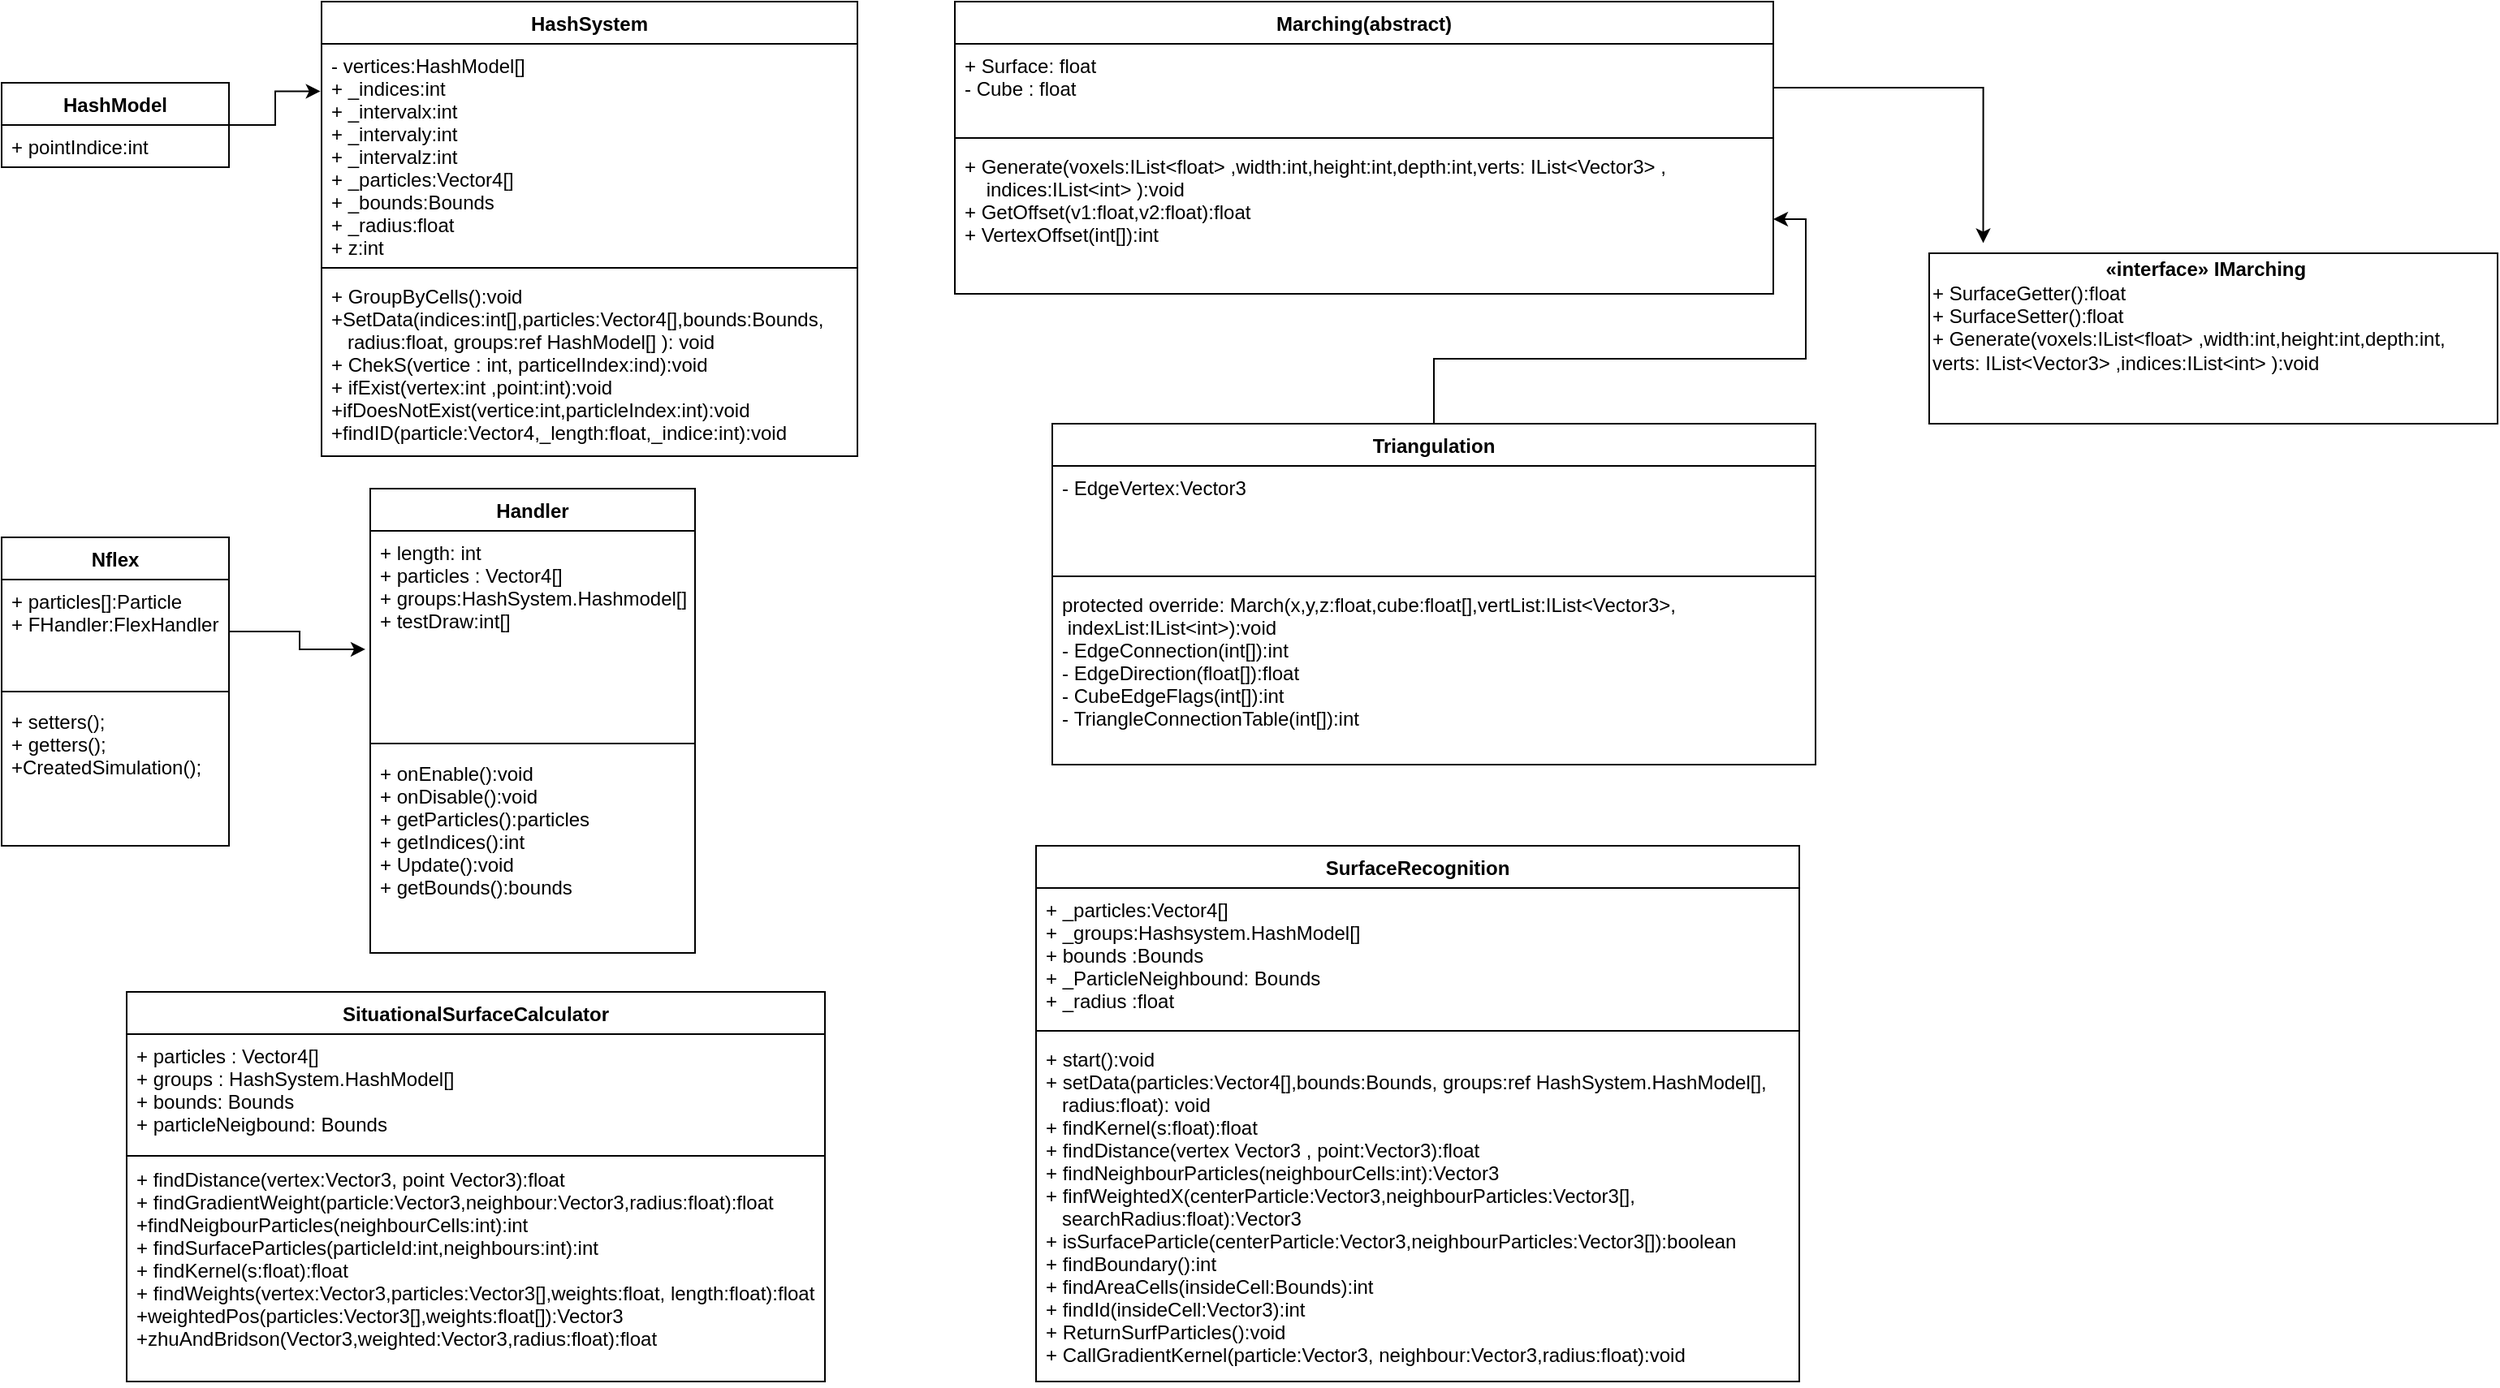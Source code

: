 <mxfile version="12.8.4" type="device"><diagram id="T9BTe3iw_ScUxKyrIGR0" name="Page-1"><mxGraphModel dx="2391" dy="1972" grid="1" gridSize="10" guides="1" tooltips="1" connect="1" arrows="1" fold="1" page="1" pageScale="1" pageWidth="827" pageHeight="1169" math="0" shadow="0"><root><mxCell id="0"/><mxCell id="1" parent="0"/><mxCell id="W9NH_TJ8iGBg9MddUKKB-5" value="HashSystem" style="swimlane;fontStyle=1;align=center;verticalAlign=top;childLayout=stackLayout;horizontal=1;startSize=26;horizontalStack=0;resizeParent=1;resizeParentMax=0;resizeLast=0;collapsible=1;marginBottom=0;" parent="1" vertex="1"><mxGeometry x="-550" y="-20" width="330" height="280" as="geometry"/></mxCell><mxCell id="W9NH_TJ8iGBg9MddUKKB-6" value="- vertices:HashModel[]&#xa;+ _indices:int&#xa;+ _intervalx:int&#xa;+ _intervaly:int&#xa;+ _intervalz:int&#xa;+ _particles:Vector4[]&#xa;+ _bounds:Bounds&#xa;+ _radius:float&#xa;+ z:int" style="text;strokeColor=none;fillColor=none;align=left;verticalAlign=top;spacingLeft=4;spacingRight=4;overflow=hidden;rotatable=0;points=[[0,0.5],[1,0.5]];portConstraint=eastwest;" parent="W9NH_TJ8iGBg9MddUKKB-5" vertex="1"><mxGeometry y="26" width="330" height="134" as="geometry"/></mxCell><mxCell id="W9NH_TJ8iGBg9MddUKKB-7" value="" style="line;strokeWidth=1;fillColor=none;align=left;verticalAlign=middle;spacingTop=-1;spacingLeft=3;spacingRight=3;rotatable=0;labelPosition=right;points=[];portConstraint=eastwest;" parent="W9NH_TJ8iGBg9MddUKKB-5" vertex="1"><mxGeometry y="160" width="330" height="8" as="geometry"/></mxCell><mxCell id="W9NH_TJ8iGBg9MddUKKB-8" value="+ GroupByCells():void&#xa;+SetData(indices:int[],particles:Vector4[],bounds:Bounds,&#xa;   radius:float, groups:ref HashModel[] ): void&#xa;+ ChekS(vertice : int, particelIndex:ind):void&#xa;+ ifExist(vertex:int ,point:int):void&#xa;+ifDoesNotExist(vertice:int,particleIndex:int):void&#xa;+findID(particle:Vector4,_length:float,_indice:int):void" style="text;strokeColor=none;fillColor=none;align=left;verticalAlign=top;spacingLeft=4;spacingRight=4;overflow=hidden;rotatable=0;points=[[0,0.5],[1,0.5]];portConstraint=eastwest;" parent="W9NH_TJ8iGBg9MddUKKB-5" vertex="1"><mxGeometry y="168" width="330" height="112" as="geometry"/></mxCell><mxCell id="W9NH_TJ8iGBg9MddUKKB-9" value="Handler" style="swimlane;fontStyle=1;align=center;verticalAlign=top;childLayout=stackLayout;horizontal=1;startSize=26;horizontalStack=0;resizeParent=1;resizeParentMax=0;resizeLast=0;collapsible=1;marginBottom=0;" parent="1" vertex="1"><mxGeometry x="-520" y="280" width="200" height="286" as="geometry"/></mxCell><mxCell id="W9NH_TJ8iGBg9MddUKKB-10" value="+ length: int&#xa;+ particles : Vector4[] &#xa;+ groups:HashSystem.Hashmodel[]&#xa;+ testDraw:int[]" style="text;strokeColor=none;fillColor=none;align=left;verticalAlign=top;spacingLeft=4;spacingRight=4;overflow=hidden;rotatable=0;points=[[0,0.5],[1,0.5]];portConstraint=eastwest;fontStyle=0" parent="W9NH_TJ8iGBg9MddUKKB-9" vertex="1"><mxGeometry y="26" width="200" height="126" as="geometry"/></mxCell><mxCell id="W9NH_TJ8iGBg9MddUKKB-11" value="" style="line;strokeWidth=1;fillColor=none;align=left;verticalAlign=middle;spacingTop=-1;spacingLeft=3;spacingRight=3;rotatable=0;labelPosition=right;points=[];portConstraint=eastwest;" parent="W9NH_TJ8iGBg9MddUKKB-9" vertex="1"><mxGeometry y="152" width="200" height="10" as="geometry"/></mxCell><mxCell id="W9NH_TJ8iGBg9MddUKKB-12" value="+ onEnable():void&#xa;+ onDisable():void&#xa;+ getParticles():particles&#xa;+ getIndices():int&#xa;+ Update():void&#xa;+ getBounds():bounds" style="text;strokeColor=none;fillColor=none;align=left;verticalAlign=top;spacingLeft=4;spacingRight=4;overflow=hidden;rotatable=0;points=[[0,0.5],[1,0.5]];portConstraint=eastwest;" parent="W9NH_TJ8iGBg9MddUKKB-9" vertex="1"><mxGeometry y="162" width="200" height="124" as="geometry"/></mxCell><mxCell id="W9NH_TJ8iGBg9MddUKKB-17" value="SituationalSurfaceCalculator" style="swimlane;fontStyle=1;align=center;verticalAlign=top;childLayout=stackLayout;horizontal=1;startSize=26;horizontalStack=0;resizeParent=1;resizeParentMax=0;resizeLast=0;collapsible=1;marginBottom=0;" parent="1" vertex="1"><mxGeometry x="-670" y="590" width="430" height="240" as="geometry"/></mxCell><mxCell id="W9NH_TJ8iGBg9MddUKKB-18" value="+ particles : Vector4[]&#xa;+ groups : HashSystem.HashModel[]&#xa;+ bounds: Bounds&#xa;+ particleNeigbound: Bounds&#xa;" style="text;strokeColor=none;fillColor=none;align=left;verticalAlign=top;spacingLeft=4;spacingRight=4;overflow=hidden;rotatable=0;points=[[0,0.5],[1,0.5]];portConstraint=eastwest;" parent="W9NH_TJ8iGBg9MddUKKB-17" vertex="1"><mxGeometry y="26" width="430" height="74" as="geometry"/></mxCell><mxCell id="W9NH_TJ8iGBg9MddUKKB-19" value="" style="line;strokeWidth=1;fillColor=none;align=left;verticalAlign=middle;spacingTop=-1;spacingLeft=3;spacingRight=3;rotatable=0;labelPosition=right;points=[];portConstraint=eastwest;" parent="W9NH_TJ8iGBg9MddUKKB-17" vertex="1"><mxGeometry y="100" width="430" height="2" as="geometry"/></mxCell><mxCell id="W9NH_TJ8iGBg9MddUKKB-20" value="+ findDistance(vertex:Vector3, point Vector3):float&#xa;+ findGradientWeight(particle:Vector3,neighbour:Vector3,radius:float):float&#xa;+findNeigbourParticles(neighbourCells:int):int&#xa;+ findSurfaceParticles(particleId:int,neighbours:int):int&#xa;+ findKernel(s:float):float&#xa;+ findWeights(vertex:Vector3,particles:Vector3[],weights:float, length:float):float&#xa;+weightedPos(particles:Vector3[],weights:float[]):Vector3&#xa;+zhuAndBridson(Vector3,weighted:Vector3,radius:float):float&#xa;" style="text;strokeColor=none;fillColor=none;align=left;verticalAlign=top;spacingLeft=4;spacingRight=4;overflow=hidden;rotatable=0;points=[[0,0.5],[1,0.5]];portConstraint=eastwest;" parent="W9NH_TJ8iGBg9MddUKKB-17" vertex="1"><mxGeometry y="102" width="430" height="138" as="geometry"/></mxCell><mxCell id="W9NH_TJ8iGBg9MddUKKB-30" value="Nflex" style="swimlane;fontStyle=1;align=center;verticalAlign=top;childLayout=stackLayout;horizontal=1;startSize=26;horizontalStack=0;resizeParent=1;resizeParentMax=0;resizeLast=0;collapsible=1;marginBottom=0;" parent="1" vertex="1"><mxGeometry x="-747" y="310" width="140" height="190" as="geometry"/></mxCell><mxCell id="W9NH_TJ8iGBg9MddUKKB-31" value="+ particles[]:Particle&#xa;+ FHandler:FlexHandler &#xa;&#xa;" style="text;strokeColor=none;fillColor=none;align=left;verticalAlign=top;spacingLeft=4;spacingRight=4;overflow=hidden;rotatable=0;points=[[0,0.5],[1,0.5]];portConstraint=eastwest;" parent="W9NH_TJ8iGBg9MddUKKB-30" vertex="1"><mxGeometry y="26" width="140" height="64" as="geometry"/></mxCell><mxCell id="W9NH_TJ8iGBg9MddUKKB-32" value="" style="line;strokeWidth=1;fillColor=none;align=left;verticalAlign=middle;spacingTop=-1;spacingLeft=3;spacingRight=3;rotatable=0;labelPosition=right;points=[];portConstraint=eastwest;" parent="W9NH_TJ8iGBg9MddUKKB-30" vertex="1"><mxGeometry y="90" width="140" height="10" as="geometry"/></mxCell><mxCell id="W9NH_TJ8iGBg9MddUKKB-33" value="+ setters();&#xa;+ getters();&#xa;+CreatedSimulation();" style="text;strokeColor=none;fillColor=none;align=left;verticalAlign=top;spacingLeft=4;spacingRight=4;overflow=hidden;rotatable=0;points=[[0,0.5],[1,0.5]];portConstraint=eastwest;" parent="W9NH_TJ8iGBg9MddUKKB-30" vertex="1"><mxGeometry y="100" width="140" height="90" as="geometry"/></mxCell><mxCell id="g5JY1ufT6Ql-f8l2uyhS-47" style="edgeStyle=orthogonalEdgeStyle;rounded=0;orthogonalLoop=1;jettySize=auto;html=1;entryX=-0.002;entryY=0.218;entryDx=0;entryDy=0;entryPerimeter=0;" edge="1" parent="1" source="g5JY1ufT6Ql-f8l2uyhS-4" target="W9NH_TJ8iGBg9MddUKKB-6"><mxGeometry relative="1" as="geometry"><mxPoint x="-360" y="66.0" as="targetPoint"/></mxGeometry></mxCell><mxCell id="g5JY1ufT6Ql-f8l2uyhS-4" value="HashModel" style="swimlane;fontStyle=1;childLayout=stackLayout;horizontal=1;startSize=26;fillColor=none;horizontalStack=0;resizeParent=1;resizeParentMax=0;resizeLast=0;collapsible=1;marginBottom=0;" vertex="1" parent="1"><mxGeometry x="-747" y="30" width="140" height="52" as="geometry"/></mxCell><mxCell id="g5JY1ufT6Ql-f8l2uyhS-5" value="+ pointIndice:int" style="text;strokeColor=none;fillColor=none;align=left;verticalAlign=top;spacingLeft=4;spacingRight=4;overflow=hidden;rotatable=0;points=[[0,0.5],[1,0.5]];portConstraint=eastwest;" vertex="1" parent="g5JY1ufT6Ql-f8l2uyhS-4"><mxGeometry y="26" width="140" height="26" as="geometry"/></mxCell><mxCell id="g5JY1ufT6Ql-f8l2uyhS-38" value="SurfaceRecognition" style="swimlane;fontStyle=1;align=center;verticalAlign=top;childLayout=stackLayout;horizontal=1;startSize=26;horizontalStack=0;resizeParent=1;resizeParentMax=0;resizeLast=0;collapsible=1;marginBottom=0;" vertex="1" parent="1"><mxGeometry x="-110" y="500" width="470" height="330" as="geometry"/></mxCell><mxCell id="g5JY1ufT6Ql-f8l2uyhS-39" value="+ _particles:Vector4[]&#xa;+ _groups:Hashsystem.HashModel[]&#xa;+ bounds :Bounds&#xa;+ _ParticleNeighbound: Bounds&#xa;+ _radius :float" style="text;strokeColor=none;fillColor=none;align=left;verticalAlign=top;spacingLeft=4;spacingRight=4;overflow=hidden;rotatable=0;points=[[0,0.5],[1,0.5]];portConstraint=eastwest;" vertex="1" parent="g5JY1ufT6Ql-f8l2uyhS-38"><mxGeometry y="26" width="470" height="84" as="geometry"/></mxCell><mxCell id="g5JY1ufT6Ql-f8l2uyhS-40" value="" style="line;strokeWidth=1;fillColor=none;align=left;verticalAlign=middle;spacingTop=-1;spacingLeft=3;spacingRight=3;rotatable=0;labelPosition=right;points=[];portConstraint=eastwest;" vertex="1" parent="g5JY1ufT6Ql-f8l2uyhS-38"><mxGeometry y="110" width="470" height="8" as="geometry"/></mxCell><mxCell id="g5JY1ufT6Ql-f8l2uyhS-41" value="+ start():void&#xa;+ setData(particles:Vector4[],bounds:Bounds, groups:ref HashSystem.HashModel[],&#xa;   radius:float): void&#xa;+ findKernel(s:float):float&#xa;+ findDistance(vertex Vector3 , point:Vector3):float&#xa;+ findNeighbourParticles(neighbourCells:int):Vector3&#xa;+ finfWeightedX(centerParticle:Vector3,neighbourParticles:Vector3[],&#xa;   searchRadius:float):Vector3&#xa;+ isSurfaceParticle(centerParticle:Vector3,neighbourParticles:Vector3[]):boolean&#xa;+ findBoundary():int&#xa;+ findAreaCells(insideCell:Bounds):int&#xa;+ findId(insideCell:Vector3):int&#xa;+ ReturnSurfParticles():void&#xa;+ CallGradientKernel(particle:Vector3, neighbour:Vector3,radius:float):void&#xa;" style="text;strokeColor=none;fillColor=none;align=left;verticalAlign=top;spacingLeft=4;spacingRight=4;overflow=hidden;rotatable=0;points=[[0,0.5],[1,0.5]];portConstraint=eastwest;" vertex="1" parent="g5JY1ufT6Ql-f8l2uyhS-38"><mxGeometry y="118" width="470" height="212" as="geometry"/></mxCell><mxCell id="g5JY1ufT6Ql-f8l2uyhS-42" value="&lt;b&gt;&amp;nbsp; &amp;nbsp; &amp;nbsp; &amp;nbsp; &amp;nbsp; &amp;nbsp; &amp;nbsp; &amp;nbsp; &amp;nbsp; &amp;nbsp; &amp;nbsp; &amp;nbsp; &amp;nbsp; &amp;nbsp; &amp;nbsp; &amp;nbsp; «interface» IMarching&lt;/b&gt;&lt;br&gt;+ SurfaceGetter():float&lt;br&gt;+ SurfaceSetter():float&lt;br&gt;+&amp;nbsp;Generate(voxels:IList&amp;lt;float&amp;gt; ,width:int,height:int,depth:int,&lt;br&gt;verts: IList&amp;lt;Vector3&amp;gt; ,indices:IList&amp;lt;int&amp;gt; ):void&lt;br&gt;&lt;br&gt;&lt;b&gt;&lt;br&gt;&lt;/b&gt;" style="html=1;align=left;" vertex="1" parent="1"><mxGeometry x="440" y="135" width="350" height="105" as="geometry"/></mxCell><mxCell id="g5JY1ufT6Ql-f8l2uyhS-44" style="edgeStyle=orthogonalEdgeStyle;rounded=0;orthogonalLoop=1;jettySize=auto;html=1;exitX=0.5;exitY=1;exitDx=0;exitDy=0;" edge="1" parent="1" source="g5JY1ufT6Ql-f8l2uyhS-42" target="g5JY1ufT6Ql-f8l2uyhS-42"><mxGeometry relative="1" as="geometry"/></mxCell><mxCell id="g5JY1ufT6Ql-f8l2uyhS-51" style="edgeStyle=orthogonalEdgeStyle;rounded=0;orthogonalLoop=1;jettySize=auto;html=1;exitX=1;exitY=0.5;exitDx=0;exitDy=0;entryX=-0.015;entryY=0.579;entryDx=0;entryDy=0;entryPerimeter=0;" edge="1" parent="1" source="W9NH_TJ8iGBg9MddUKKB-31" target="W9NH_TJ8iGBg9MddUKKB-10"><mxGeometry relative="1" as="geometry"/></mxCell><mxCell id="g5JY1ufT6Ql-f8l2uyhS-55" value="Marching(abstract)" style="swimlane;fontStyle=1;align=center;verticalAlign=top;childLayout=stackLayout;horizontal=1;startSize=26;horizontalStack=0;resizeParent=1;resizeParentMax=0;resizeLast=0;collapsible=1;marginBottom=0;" vertex="1" parent="1"><mxGeometry x="-160" y="-20" width="504" height="180" as="geometry"/></mxCell><mxCell id="g5JY1ufT6Ql-f8l2uyhS-56" value="+ Surface: float&#xa;- Cube : float&#xa;" style="text;strokeColor=none;fillColor=none;align=left;verticalAlign=top;spacingLeft=4;spacingRight=4;overflow=hidden;rotatable=0;points=[[0,0.5],[1,0.5]];portConstraint=eastwest;" vertex="1" parent="g5JY1ufT6Ql-f8l2uyhS-55"><mxGeometry y="26" width="504" height="54" as="geometry"/></mxCell><mxCell id="g5JY1ufT6Ql-f8l2uyhS-57" value="" style="line;strokeWidth=1;fillColor=none;align=left;verticalAlign=middle;spacingTop=-1;spacingLeft=3;spacingRight=3;rotatable=0;labelPosition=right;points=[];portConstraint=eastwest;" vertex="1" parent="g5JY1ufT6Ql-f8l2uyhS-55"><mxGeometry y="80" width="504" height="8" as="geometry"/></mxCell><mxCell id="g5JY1ufT6Ql-f8l2uyhS-58" value="+ Generate(voxels:IList&lt;float&gt; ,width:int,height:int,depth:int,verts: IList&lt;Vector3&gt; ,&#xa;    indices:IList&lt;int&gt; ):void&#xa;+ GetOffset(v1:float,v2:float):float&#xa;+ VertexOffset(int[]):int &#xa;" style="text;strokeColor=none;fillColor=none;align=left;verticalAlign=top;spacingLeft=4;spacingRight=4;overflow=hidden;rotatable=0;points=[[0,0.5],[1,0.5]];portConstraint=eastwest;" vertex="1" parent="g5JY1ufT6Ql-f8l2uyhS-55"><mxGeometry y="88" width="504" height="92" as="geometry"/></mxCell><mxCell id="g5JY1ufT6Ql-f8l2uyhS-74" style="edgeStyle=orthogonalEdgeStyle;rounded=0;orthogonalLoop=1;jettySize=auto;html=1;" edge="1" parent="1" source="g5JY1ufT6Ql-f8l2uyhS-65" target="g5JY1ufT6Ql-f8l2uyhS-58"><mxGeometry relative="1" as="geometry"/></mxCell><mxCell id="g5JY1ufT6Ql-f8l2uyhS-65" value="Triangulation&#xa;" style="swimlane;fontStyle=1;align=center;verticalAlign=top;childLayout=stackLayout;horizontal=1;startSize=26;horizontalStack=0;resizeParent=1;resizeParentMax=0;resizeLast=0;collapsible=1;marginBottom=0;" vertex="1" parent="1"><mxGeometry x="-100" y="240" width="470" height="210" as="geometry"/></mxCell><mxCell id="g5JY1ufT6Ql-f8l2uyhS-66" value="- EdgeVertex:Vector3&#xa;" style="text;strokeColor=none;fillColor=none;align=left;verticalAlign=top;spacingLeft=4;spacingRight=4;overflow=hidden;rotatable=0;points=[[0,0.5],[1,0.5]];portConstraint=eastwest;" vertex="1" parent="g5JY1ufT6Ql-f8l2uyhS-65"><mxGeometry y="26" width="470" height="64" as="geometry"/></mxCell><mxCell id="g5JY1ufT6Ql-f8l2uyhS-67" value="" style="line;strokeWidth=1;fillColor=none;align=left;verticalAlign=middle;spacingTop=-1;spacingLeft=3;spacingRight=3;rotatable=0;labelPosition=right;points=[];portConstraint=eastwest;" vertex="1" parent="g5JY1ufT6Ql-f8l2uyhS-65"><mxGeometry y="90" width="470" height="8" as="geometry"/></mxCell><mxCell id="g5JY1ufT6Ql-f8l2uyhS-68" value="protected override: March(x,y,z:float,cube:float[],vertList:IList&lt;Vector3&gt;,&#xa; indexList:IList&lt;int&gt;):void&#xa;- EdgeConnection(int[]):int&#xa;- EdgeDirection(float[]):float&#xa;- CubeEdgeFlags(int[]):int&#xa;- TriangleConnectionTable(int[]):int " style="text;strokeColor=none;fillColor=none;align=left;verticalAlign=top;spacingLeft=4;spacingRight=4;overflow=hidden;rotatable=0;points=[[0,0.5],[1,0.5]];portConstraint=eastwest;" vertex="1" parent="g5JY1ufT6Ql-f8l2uyhS-65"><mxGeometry y="98" width="470" height="112" as="geometry"/></mxCell><mxCell id="g5JY1ufT6Ql-f8l2uyhS-75" style="edgeStyle=orthogonalEdgeStyle;rounded=0;orthogonalLoop=1;jettySize=auto;html=1;entryX=0.095;entryY=-0.06;entryDx=0;entryDy=0;entryPerimeter=0;" edge="1" parent="1" source="g5JY1ufT6Ql-f8l2uyhS-56" target="g5JY1ufT6Ql-f8l2uyhS-42"><mxGeometry relative="1" as="geometry"/></mxCell></root></mxGraphModel></diagram></mxfile>